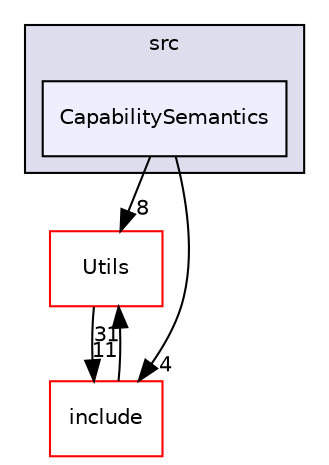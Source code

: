 digraph "/workplace/avs-device-sdk/AVSCommon/AVS/src/CapabilitySemantics" {
  compound=true
  node [ fontsize="10", fontname="Helvetica"];
  edge [ labelfontsize="10", labelfontname="Helvetica"];
  subgraph clusterdir_d94cc11696d13ea67fe90a2d6eb692db {
    graph [ bgcolor="#ddddee", pencolor="black", label="src" fontname="Helvetica", fontsize="10", URL="dir_d94cc11696d13ea67fe90a2d6eb692db.html"]
  dir_1ad9221300ba6acc4aefe448bd7eaa08 [shape=box, label="CapabilitySemantics", style="filled", fillcolor="#eeeeff", pencolor="black", URL="dir_1ad9221300ba6acc4aefe448bd7eaa08.html"];
  }
  dir_49dd3d9ac5586189aa170bac46425b9c [shape=box label="Utils" fillcolor="white" style="filled" color="red" URL="dir_49dd3d9ac5586189aa170bac46425b9c.html"];
  dir_a8d3deb3c1282038af9ce4454694c1e1 [shape=box label="include" fillcolor="white" style="filled" color="red" URL="dir_a8d3deb3c1282038af9ce4454694c1e1.html"];
  dir_1ad9221300ba6acc4aefe448bd7eaa08->dir_49dd3d9ac5586189aa170bac46425b9c [headlabel="8", labeldistance=1.5 headhref="dir_000162_000167.html"];
  dir_1ad9221300ba6acc4aefe448bd7eaa08->dir_a8d3deb3c1282038af9ce4454694c1e1 [headlabel="4", labeldistance=1.5 headhref="dir_000162_000144.html"];
  dir_49dd3d9ac5586189aa170bac46425b9c->dir_a8d3deb3c1282038af9ce4454694c1e1 [headlabel="11", labeldistance=1.5 headhref="dir_000167_000144.html"];
  dir_a8d3deb3c1282038af9ce4454694c1e1->dir_49dd3d9ac5586189aa170bac46425b9c [headlabel="31", labeldistance=1.5 headhref="dir_000144_000167.html"];
}
